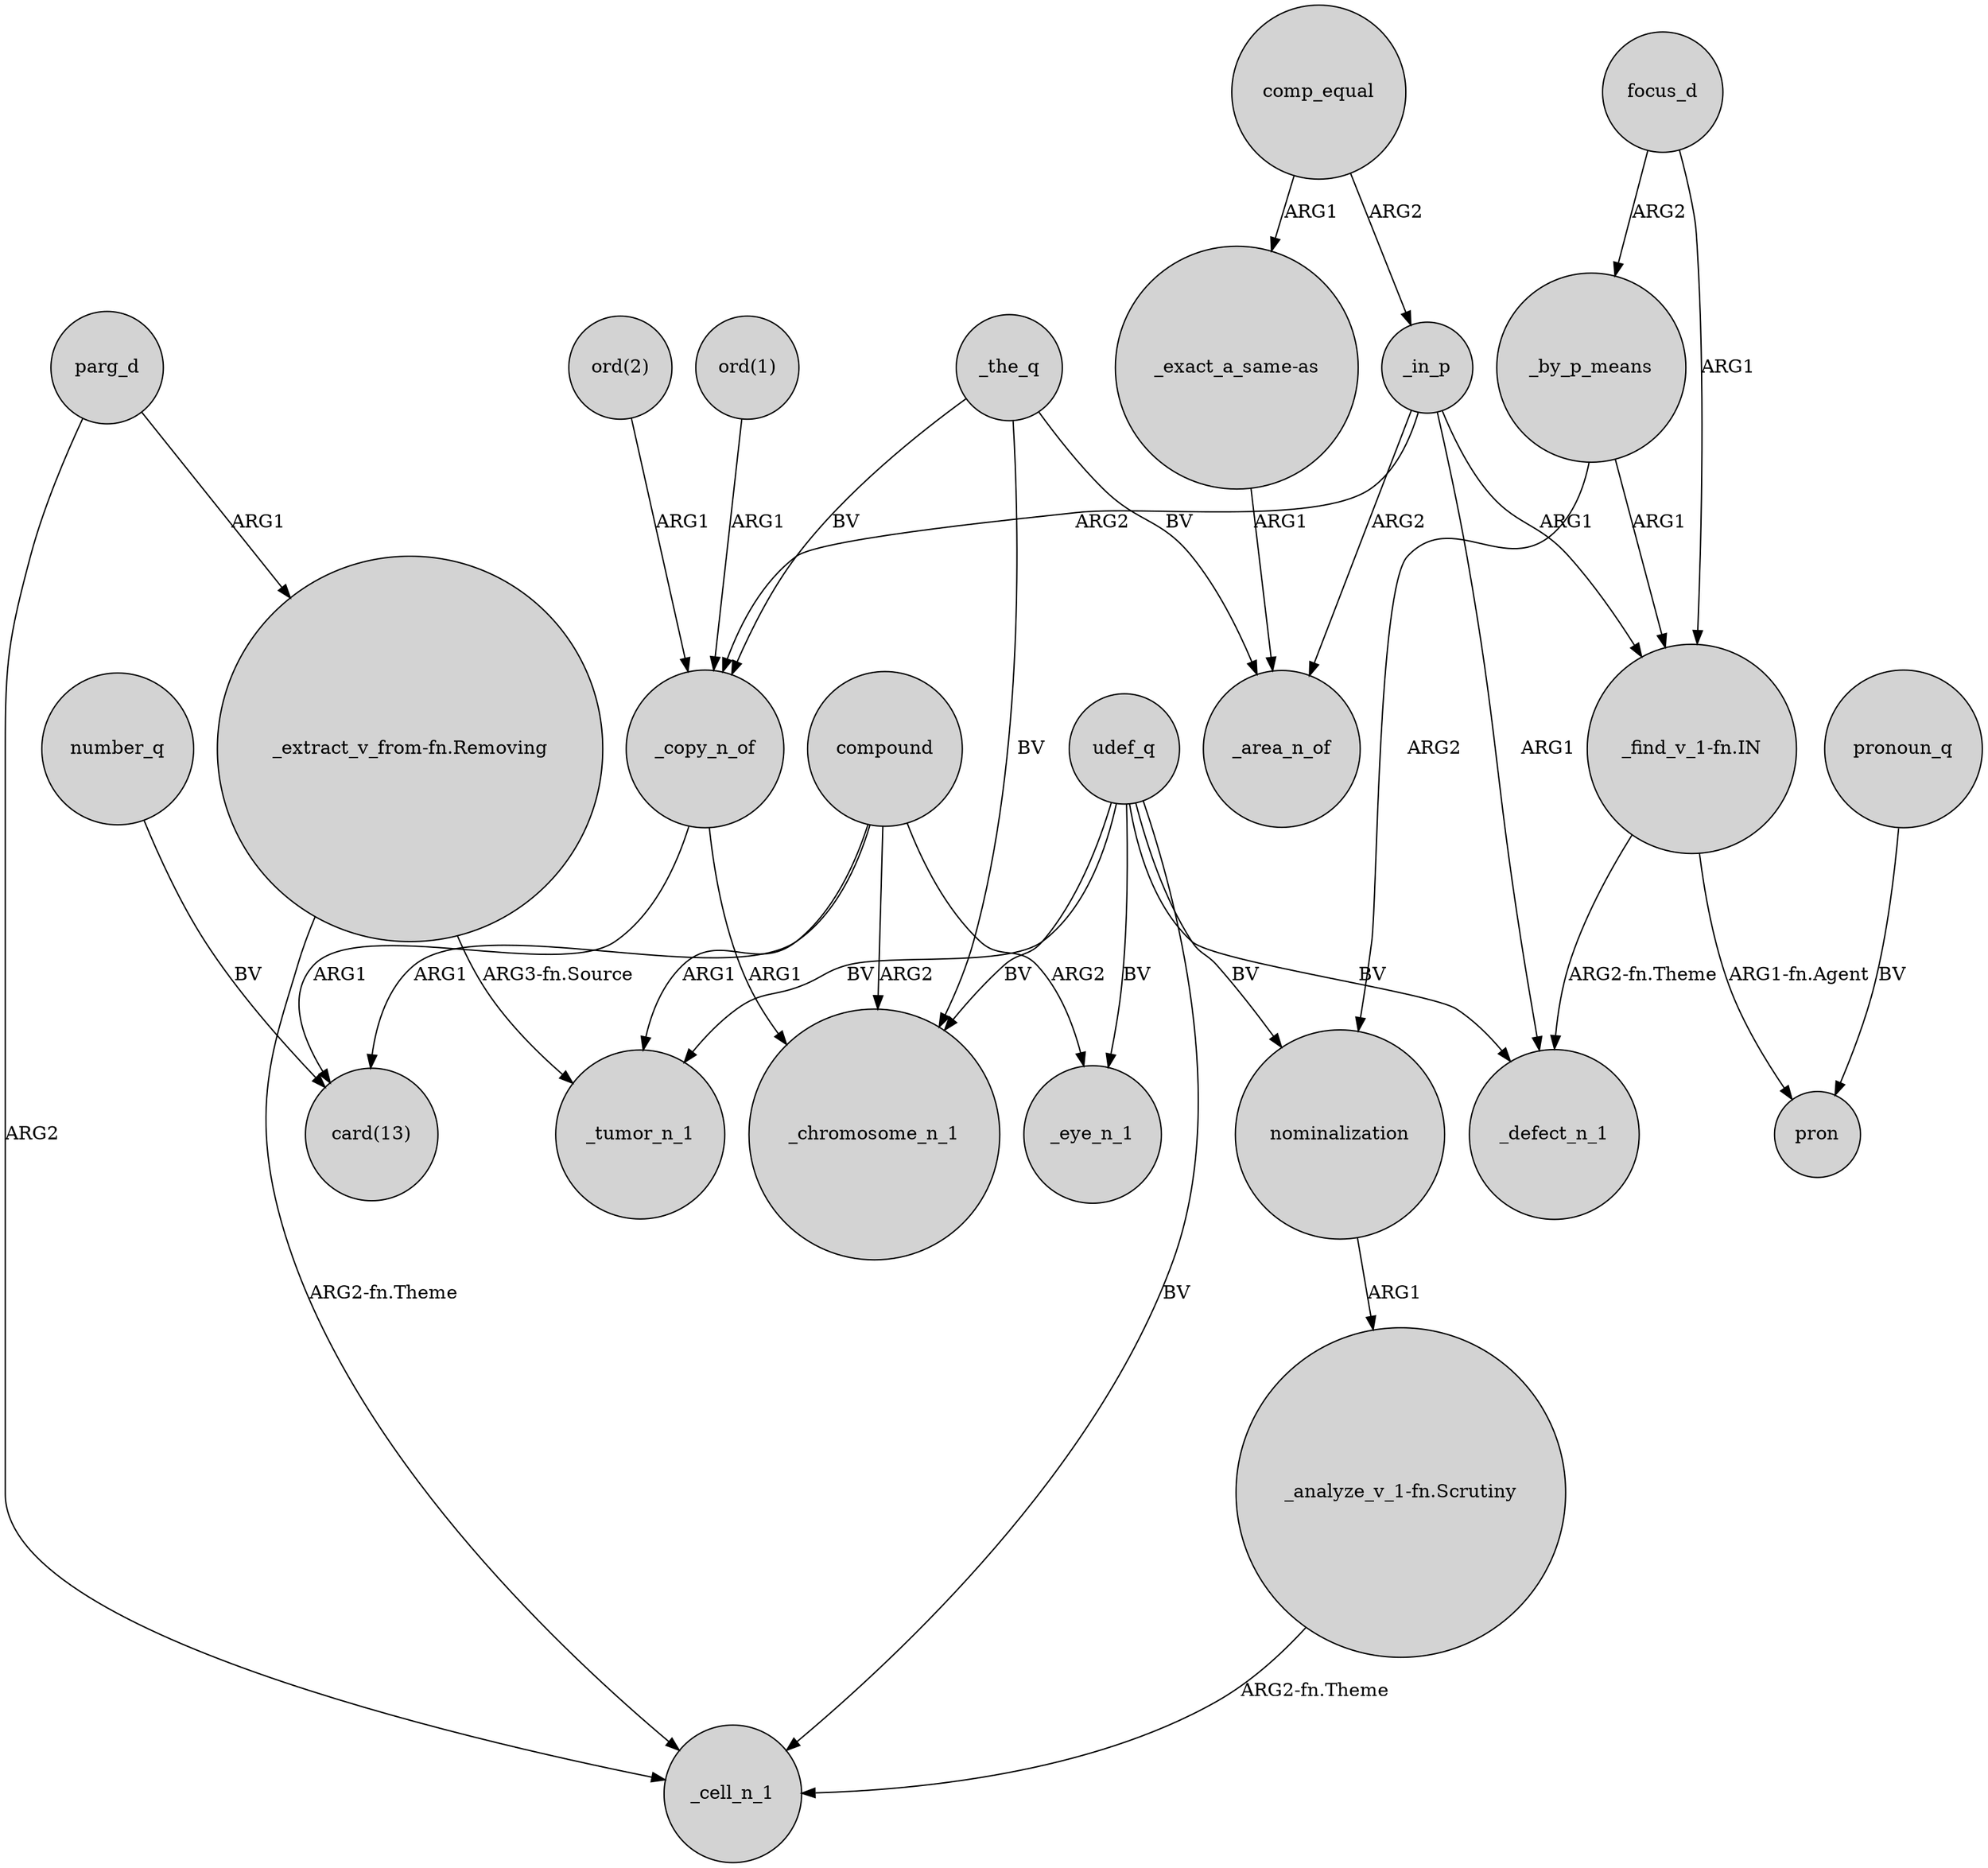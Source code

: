 digraph {
	node [shape=circle style=filled]
	udef_q -> _tumor_n_1 [label=BV]
	_by_p_means -> nominalization [label=ARG2]
	_the_q -> _copy_n_of [label=BV]
	number_q -> "card(13)" [label=BV]
	_in_p -> _copy_n_of [label=ARG2]
	focus_d -> "_find_v_1-fn.IN" [label=ARG1]
	comp_equal -> _in_p [label=ARG2]
	focus_d -> _by_p_means [label=ARG2]
	compound -> _chromosome_n_1 [label=ARG2]
	"_exact_a_same-as" -> _area_n_of [label=ARG1]
	compound -> _tumor_n_1 [label=ARG1]
	compound -> _eye_n_1 [label=ARG2]
	udef_q -> _eye_n_1 [label=BV]
	udef_q -> _chromosome_n_1 [label=BV]
	compound -> "card(13)" [label=ARG1]
	pronoun_q -> pron [label=BV]
	"_extract_v_from-fn.Removing" -> _tumor_n_1 [label="ARG3-fn.Source"]
	comp_equal -> "_exact_a_same-as" [label=ARG1]
	parg_d -> "_extract_v_from-fn.Removing" [label=ARG1]
	_in_p -> _defect_n_1 [label=ARG1]
	"_extract_v_from-fn.Removing" -> _cell_n_1 [label="ARG2-fn.Theme"]
	"ord(2)" -> _copy_n_of [label=ARG1]
	nominalization -> "_analyze_v_1-fn.Scrutiny" [label=ARG1]
	_in_p -> "_find_v_1-fn.IN" [label=ARG1]
	udef_q -> nominalization [label=BV]
	_the_q -> _area_n_of [label=BV]
	udef_q -> _cell_n_1 [label=BV]
	"ord(1)" -> _copy_n_of [label=ARG1]
	_in_p -> _area_n_of [label=ARG2]
	parg_d -> _cell_n_1 [label=ARG2]
	"_find_v_1-fn.IN" -> pron [label="ARG1-fn.Agent"]
	"_find_v_1-fn.IN" -> _defect_n_1 [label="ARG2-fn.Theme"]
	_the_q -> _chromosome_n_1 [label=BV]
	udef_q -> _defect_n_1 [label=BV]
	_copy_n_of -> "card(13)" [label=ARG1]
	"_analyze_v_1-fn.Scrutiny" -> _cell_n_1 [label="ARG2-fn.Theme"]
	_by_p_means -> "_find_v_1-fn.IN" [label=ARG1]
	_copy_n_of -> _chromosome_n_1 [label=ARG1]
}
